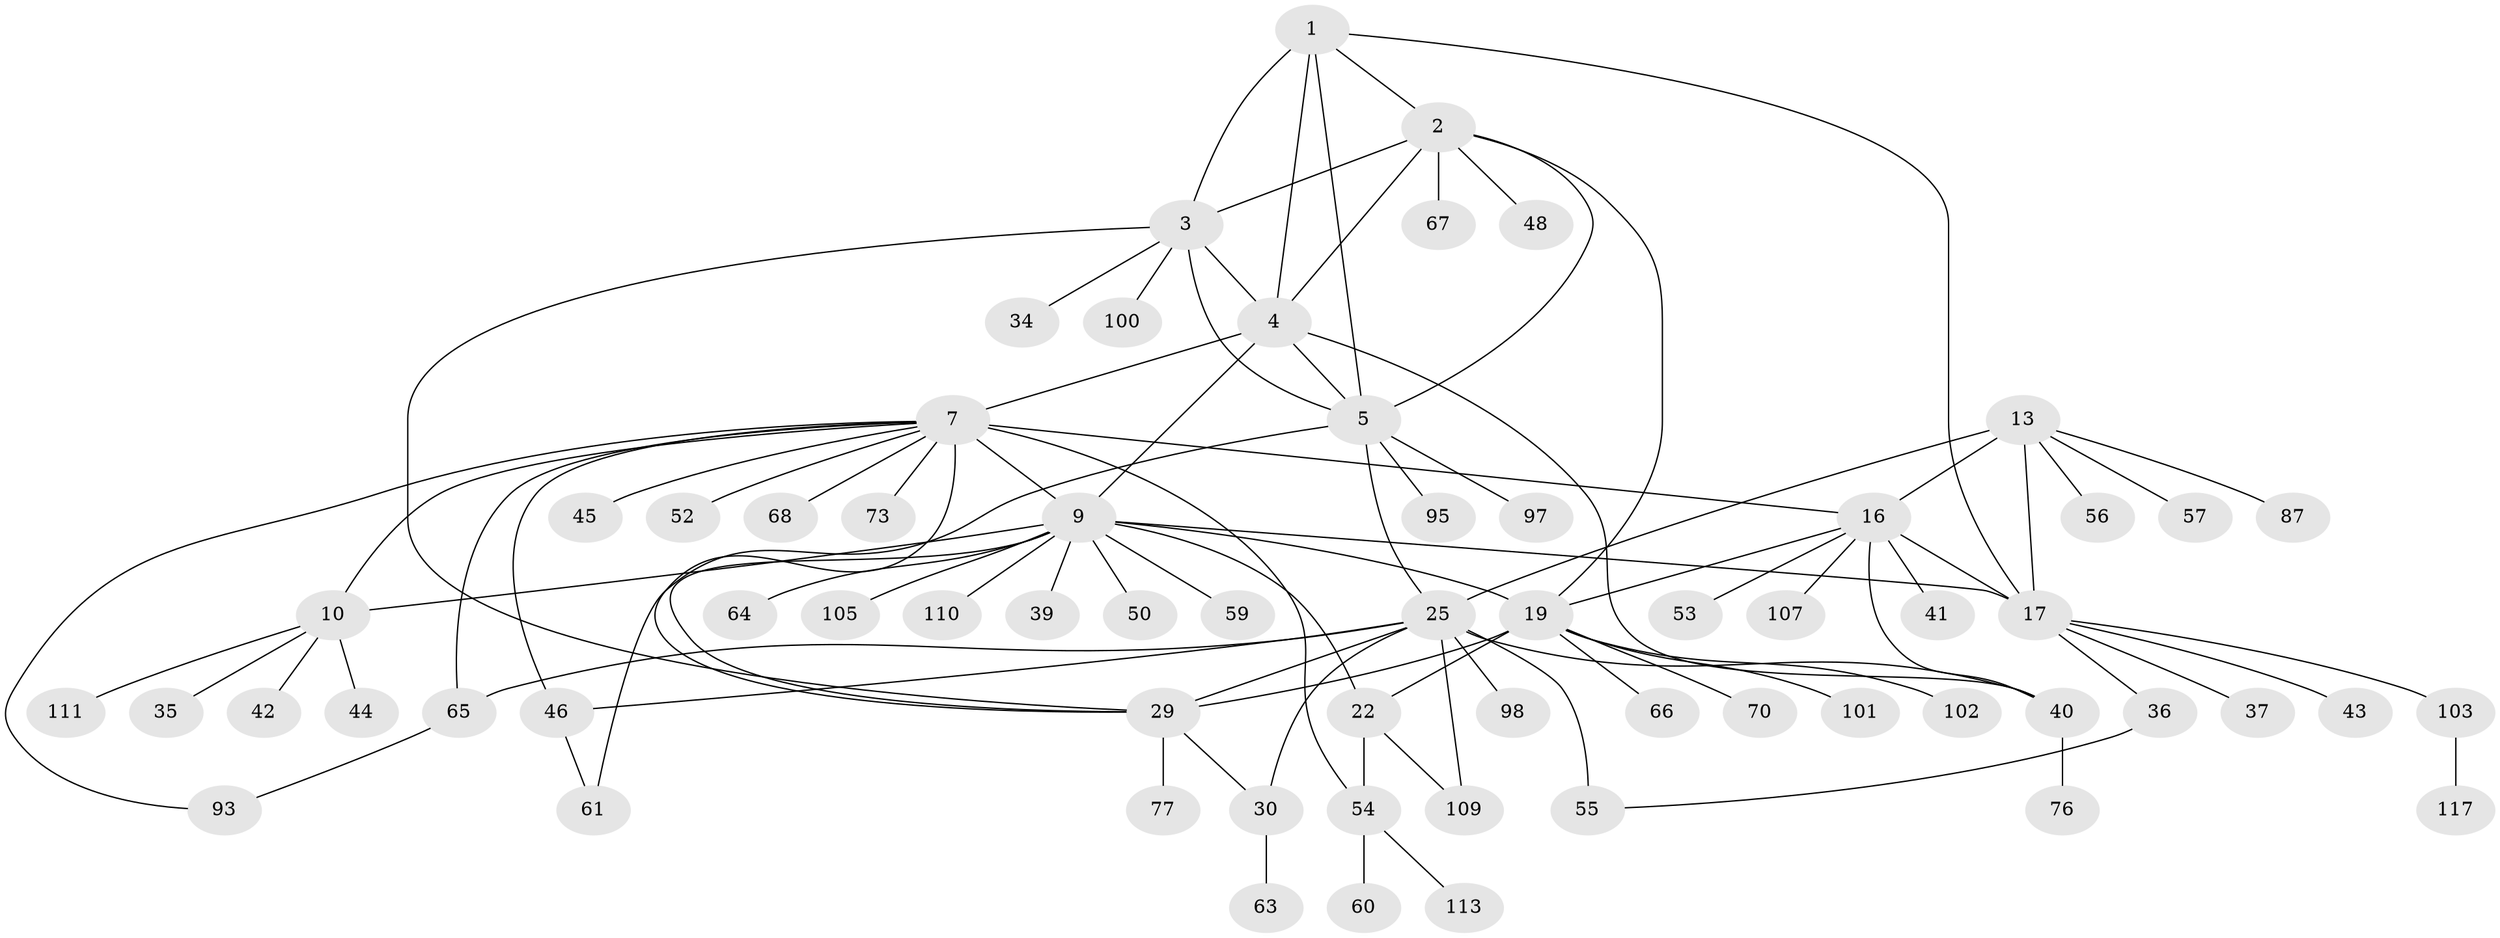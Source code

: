 // original degree distribution, {6: 0.046153846153846156, 9: 0.038461538461538464, 10: 0.038461538461538464, 7: 0.03076923076923077, 14: 0.015384615384615385, 8: 0.023076923076923078, 5: 0.007692307692307693, 11: 0.007692307692307693, 13: 0.015384615384615385, 12: 0.007692307692307693, 1: 0.5769230769230769, 2: 0.13076923076923078, 3: 0.046153846153846156, 4: 0.015384615384615385}
// Generated by graph-tools (version 1.1) at 2025/19/03/04/25 18:19:32]
// undirected, 65 vertices, 93 edges
graph export_dot {
graph [start="1"]
  node [color=gray90,style=filled];
  1;
  2 [super="+119"];
  3 [super="+6+114+31+106"];
  4 [super="+86"];
  5 [super="+47"];
  7 [super="+8"];
  9 [super="+49+21+11"];
  10 [super="+118"];
  13 [super="+18+15+69+14"];
  16;
  17 [super="+62+104"];
  19 [super="+24+91+89+20+88"];
  22 [super="+96+33+79+83+99"];
  25 [super="+112+120+26+90+71+85"];
  29 [super="+78"];
  30 [super="+82"];
  34;
  35;
  36;
  37 [super="+84"];
  39;
  40;
  41;
  42 [super="+127"];
  43;
  44;
  45;
  46 [super="+108"];
  48;
  50;
  52;
  53;
  54;
  55;
  56;
  57;
  59;
  60;
  61;
  63;
  64;
  65;
  66;
  67 [super="+116"];
  68;
  70;
  73;
  76;
  77;
  87;
  93;
  95;
  97;
  98;
  100;
  101;
  102;
  103;
  105;
  107;
  109;
  110;
  111;
  113;
  117;
  1 -- 2;
  1 -- 3 [weight=2];
  1 -- 4;
  1 -- 5;
  1 -- 17;
  2 -- 3 [weight=2];
  2 -- 4;
  2 -- 5;
  2 -- 48;
  2 -- 67;
  2 -- 19;
  3 -- 4 [weight=2];
  3 -- 5 [weight=2];
  3 -- 34;
  3 -- 100;
  3 -- 29;
  4 -- 5;
  4 -- 40;
  4 -- 7;
  4 -- 9;
  5 -- 61;
  5 -- 95;
  5 -- 97;
  5 -- 25;
  7 -- 9 [weight=6];
  7 -- 10 [weight=2];
  7 -- 45;
  7 -- 73;
  7 -- 65;
  7 -- 68;
  7 -- 46;
  7 -- 16;
  7 -- 52;
  7 -- 54;
  7 -- 93;
  7 -- 29;
  9 -- 10 [weight=3];
  9 -- 17 [weight=2];
  9 -- 50;
  9 -- 19 [weight=6];
  9 -- 22 [weight=2];
  9 -- 110;
  9 -- 64;
  9 -- 39;
  9 -- 105;
  9 -- 59;
  9 -- 29;
  10 -- 35;
  10 -- 42;
  10 -- 44;
  10 -- 111;
  13 -- 16 [weight=4];
  13 -- 17 [weight=4];
  13 -- 87;
  13 -- 56;
  13 -- 57;
  13 -- 25;
  16 -- 17;
  16 -- 40;
  16 -- 41;
  16 -- 53;
  16 -- 107;
  16 -- 19;
  17 -- 36;
  17 -- 37;
  17 -- 43;
  17 -- 103;
  19 -- 22 [weight=3];
  19 -- 66;
  19 -- 101;
  19 -- 102;
  19 -- 29;
  19 -- 70;
  22 -- 54;
  22 -- 109;
  25 -- 29 [weight=4];
  25 -- 30 [weight=4];
  25 -- 65;
  25 -- 109;
  25 -- 55 [weight=2];
  25 -- 40;
  25 -- 98;
  25 -- 46;
  29 -- 30;
  29 -- 77;
  30 -- 63;
  36 -- 55;
  40 -- 76;
  46 -- 61;
  54 -- 60;
  54 -- 113;
  65 -- 93;
  103 -- 117;
}
